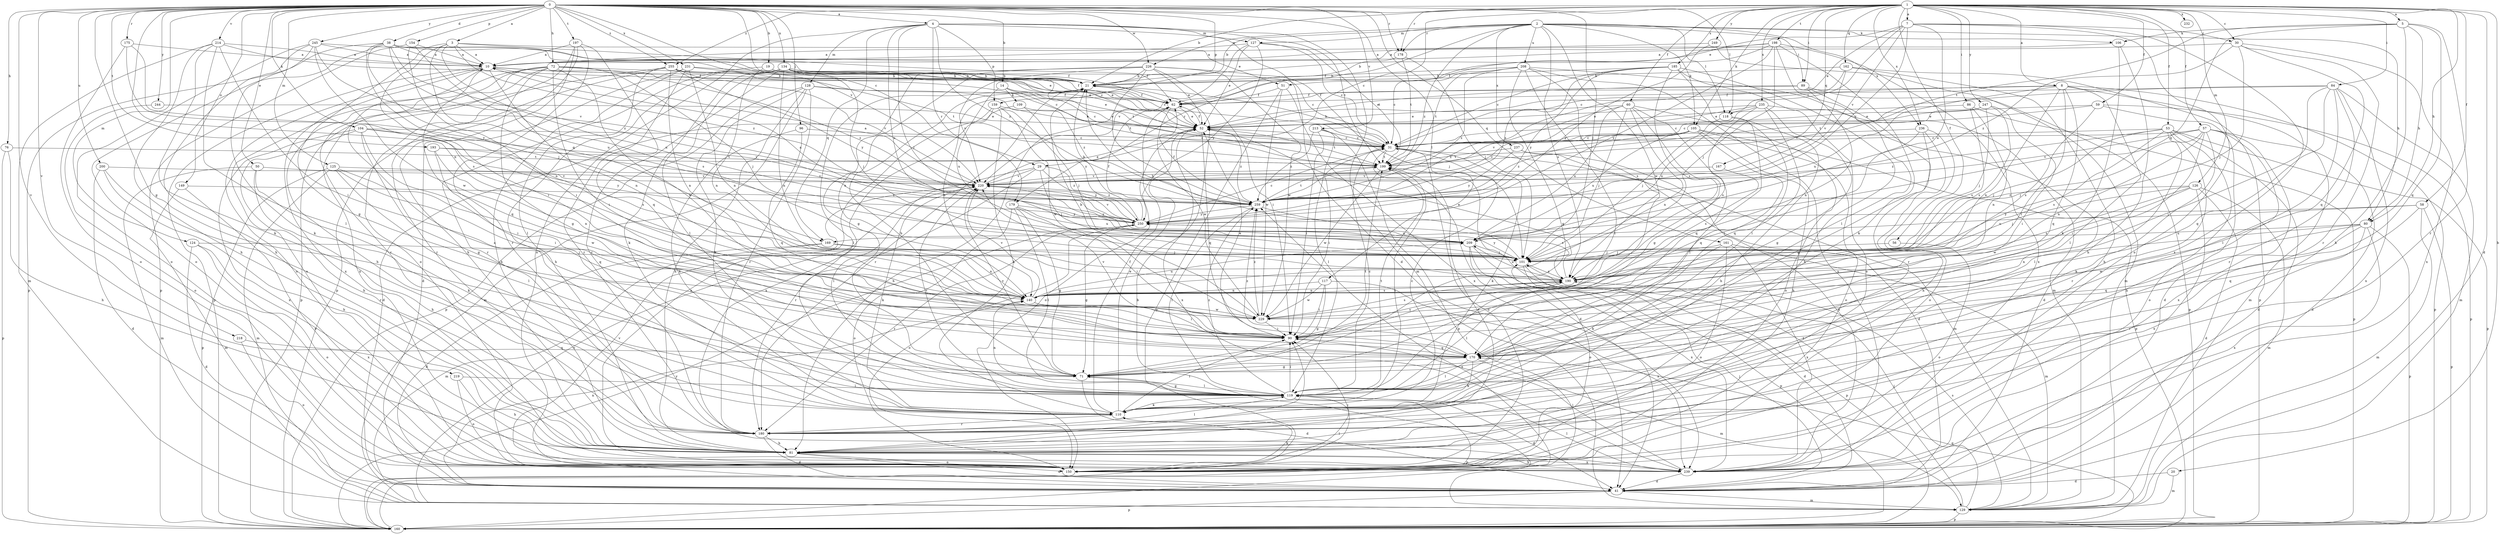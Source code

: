 strict digraph  {
0;
1;
2;
3;
4;
5;
7;
8;
10;
14;
19;
20;
21;
29;
30;
31;
38;
41;
50;
51;
52;
53;
56;
57;
58;
59;
60;
62;
71;
72;
76;
80;
81;
84;
86;
89;
90;
96;
101;
104;
105;
106;
109;
110;
117;
118;
119;
124;
125;
126;
127;
128;
129;
134;
140;
149;
150;
154;
159;
160;
161;
162;
167;
169;
170;
175;
178;
179;
180;
185;
190;
193;
197;
198;
199;
200;
208;
209;
213;
214;
218;
219;
220;
226;
229;
231;
232;
235;
236;
237;
239;
244;
245;
247;
249;
250;
255;
259;
0 -> 3  [label=a];
0 -> 4  [label=a];
0 -> 14  [label=b];
0 -> 19  [label=b];
0 -> 29  [label=c];
0 -> 38  [label=d];
0 -> 50  [label=e];
0 -> 71  [label=g];
0 -> 72  [label=h];
0 -> 76  [label=h];
0 -> 96  [label=j];
0 -> 101  [label=j];
0 -> 104  [label=k];
0 -> 117  [label=l];
0 -> 118  [label=l];
0 -> 124  [label=m];
0 -> 125  [label=m];
0 -> 134  [label=n];
0 -> 140  [label=n];
0 -> 149  [label=o];
0 -> 154  [label=p];
0 -> 159  [label=p];
0 -> 161  [label=q];
0 -> 175  [label=r];
0 -> 178  [label=r];
0 -> 193  [label=t];
0 -> 197  [label=t];
0 -> 200  [label=u];
0 -> 213  [label=v];
0 -> 214  [label=v];
0 -> 218  [label=v];
0 -> 219  [label=v];
0 -> 220  [label=v];
0 -> 226  [label=w];
0 -> 231  [label=x];
0 -> 244  [label=y];
0 -> 245  [label=y];
0 -> 255  [label=z];
1 -> 5  [label=a];
1 -> 7  [label=a];
1 -> 8  [label=a];
1 -> 20  [label=b];
1 -> 21  [label=b];
1 -> 29  [label=c];
1 -> 30  [label=c];
1 -> 41  [label=d];
1 -> 53  [label=f];
1 -> 56  [label=f];
1 -> 57  [label=f];
1 -> 58  [label=f];
1 -> 59  [label=f];
1 -> 60  [label=f];
1 -> 80  [label=h];
1 -> 84  [label=i];
1 -> 86  [label=i];
1 -> 89  [label=i];
1 -> 105  [label=k];
1 -> 126  [label=m];
1 -> 162  [label=q];
1 -> 167  [label=q];
1 -> 178  [label=r];
1 -> 185  [label=s];
1 -> 198  [label=t];
1 -> 232  [label=x];
1 -> 235  [label=x];
1 -> 236  [label=x];
1 -> 247  [label=y];
1 -> 249  [label=y];
1 -> 255  [label=z];
2 -> 21  [label=b];
2 -> 80  [label=h];
2 -> 89  [label=i];
2 -> 105  [label=k];
2 -> 106  [label=k];
2 -> 118  [label=l];
2 -> 127  [label=m];
2 -> 178  [label=r];
2 -> 179  [label=r];
2 -> 190  [label=s];
2 -> 208  [label=u];
2 -> 226  [label=w];
2 -> 229  [label=w];
2 -> 236  [label=x];
2 -> 237  [label=x];
2 -> 259  [label=z];
3 -> 10  [label=a];
3 -> 51  [label=e];
3 -> 62  [label=f];
3 -> 71  [label=g];
3 -> 90  [label=i];
3 -> 169  [label=q];
3 -> 209  [label=u];
3 -> 259  [label=z];
4 -> 41  [label=d];
4 -> 101  [label=j];
4 -> 127  [label=m];
4 -> 128  [label=m];
4 -> 129  [label=m];
4 -> 150  [label=o];
4 -> 159  [label=p];
4 -> 169  [label=q];
4 -> 179  [label=r];
4 -> 199  [label=t];
4 -> 209  [label=u];
4 -> 259  [label=z];
5 -> 80  [label=h];
5 -> 81  [label=h];
5 -> 106  [label=k];
5 -> 169  [label=q];
5 -> 170  [label=q];
5 -> 180  [label=r];
5 -> 199  [label=t];
7 -> 30  [label=c];
7 -> 51  [label=e];
7 -> 52  [label=e];
7 -> 150  [label=o];
7 -> 199  [label=t];
7 -> 209  [label=u];
7 -> 220  [label=v];
7 -> 239  [label=x];
7 -> 259  [label=z];
8 -> 62  [label=f];
8 -> 90  [label=i];
8 -> 118  [label=l];
8 -> 119  [label=l];
8 -> 129  [label=m];
8 -> 140  [label=n];
8 -> 160  [label=p];
8 -> 170  [label=q];
8 -> 209  [label=u];
10 -> 21  [label=b];
10 -> 31  [label=c];
10 -> 140  [label=n];
10 -> 150  [label=o];
10 -> 160  [label=p];
10 -> 170  [label=q];
10 -> 199  [label=t];
10 -> 239  [label=x];
14 -> 31  [label=c];
14 -> 52  [label=e];
14 -> 109  [label=k];
14 -> 199  [label=t];
14 -> 209  [label=u];
19 -> 21  [label=b];
19 -> 31  [label=c];
19 -> 62  [label=f];
19 -> 140  [label=n];
19 -> 180  [label=r];
20 -> 41  [label=d];
20 -> 129  [label=m];
21 -> 62  [label=f];
21 -> 119  [label=l];
21 -> 140  [label=n];
21 -> 180  [label=r];
29 -> 101  [label=j];
29 -> 119  [label=l];
29 -> 180  [label=r];
29 -> 220  [label=v];
29 -> 250  [label=y];
29 -> 259  [label=z];
30 -> 10  [label=a];
30 -> 101  [label=j];
30 -> 170  [label=q];
30 -> 180  [label=r];
30 -> 239  [label=x];
30 -> 259  [label=z];
31 -> 21  [label=b];
31 -> 41  [label=d];
31 -> 90  [label=i];
31 -> 110  [label=k];
31 -> 129  [label=m];
31 -> 150  [label=o];
31 -> 199  [label=t];
38 -> 10  [label=a];
38 -> 31  [label=c];
38 -> 52  [label=e];
38 -> 101  [label=j];
38 -> 140  [label=n];
38 -> 150  [label=o];
38 -> 160  [label=p];
38 -> 209  [label=u];
38 -> 259  [label=z];
41 -> 101  [label=j];
41 -> 129  [label=m];
41 -> 140  [label=n];
41 -> 160  [label=p];
41 -> 220  [label=v];
50 -> 81  [label=h];
50 -> 110  [label=k];
50 -> 129  [label=m];
50 -> 220  [label=v];
51 -> 62  [label=f];
51 -> 160  [label=p];
51 -> 229  [label=w];
51 -> 239  [label=x];
52 -> 31  [label=c];
52 -> 62  [label=f];
52 -> 150  [label=o];
52 -> 170  [label=q];
52 -> 199  [label=t];
52 -> 239  [label=x];
52 -> 259  [label=z];
53 -> 31  [label=c];
53 -> 41  [label=d];
53 -> 101  [label=j];
53 -> 119  [label=l];
53 -> 150  [label=o];
53 -> 160  [label=p];
53 -> 180  [label=r];
53 -> 190  [label=s];
53 -> 259  [label=z];
56 -> 101  [label=j];
56 -> 150  [label=o];
57 -> 31  [label=c];
57 -> 41  [label=d];
57 -> 81  [label=h];
57 -> 90  [label=i];
57 -> 101  [label=j];
57 -> 110  [label=k];
57 -> 140  [label=n];
57 -> 220  [label=v];
57 -> 239  [label=x];
58 -> 129  [label=m];
58 -> 160  [label=p];
58 -> 170  [label=q];
58 -> 209  [label=u];
58 -> 250  [label=y];
59 -> 31  [label=c];
59 -> 41  [label=d];
59 -> 52  [label=e];
59 -> 160  [label=p];
59 -> 190  [label=s];
60 -> 52  [label=e];
60 -> 71  [label=g];
60 -> 101  [label=j];
60 -> 119  [label=l];
60 -> 140  [label=n];
60 -> 150  [label=o];
60 -> 209  [label=u];
60 -> 259  [label=z];
62 -> 52  [label=e];
62 -> 81  [label=h];
62 -> 229  [label=w];
71 -> 21  [label=b];
71 -> 41  [label=d];
71 -> 119  [label=l];
71 -> 199  [label=t];
71 -> 220  [label=v];
72 -> 21  [label=b];
72 -> 71  [label=g];
72 -> 81  [label=h];
72 -> 90  [label=i];
72 -> 101  [label=j];
72 -> 150  [label=o];
72 -> 180  [label=r];
72 -> 229  [label=w];
72 -> 239  [label=x];
72 -> 259  [label=z];
76 -> 81  [label=h];
76 -> 160  [label=p];
76 -> 199  [label=t];
80 -> 140  [label=n];
80 -> 160  [label=p];
80 -> 170  [label=q];
80 -> 180  [label=r];
80 -> 209  [label=u];
80 -> 229  [label=w];
80 -> 239  [label=x];
81 -> 41  [label=d];
81 -> 90  [label=i];
81 -> 150  [label=o];
81 -> 199  [label=t];
81 -> 239  [label=x];
84 -> 62  [label=f];
84 -> 90  [label=i];
84 -> 119  [label=l];
84 -> 129  [label=m];
84 -> 170  [label=q];
84 -> 180  [label=r];
84 -> 199  [label=t];
84 -> 239  [label=x];
86 -> 52  [label=e];
86 -> 140  [label=n];
86 -> 160  [label=p];
86 -> 190  [label=s];
89 -> 52  [label=e];
89 -> 62  [label=f];
89 -> 140  [label=n];
89 -> 160  [label=p];
89 -> 180  [label=r];
90 -> 52  [label=e];
90 -> 170  [label=q];
90 -> 190  [label=s];
90 -> 220  [label=v];
96 -> 31  [label=c];
96 -> 110  [label=k];
96 -> 170  [label=q];
101 -> 21  [label=b];
101 -> 41  [label=d];
101 -> 160  [label=p];
101 -> 190  [label=s];
101 -> 250  [label=y];
104 -> 31  [label=c];
104 -> 71  [label=g];
104 -> 81  [label=h];
104 -> 90  [label=i];
104 -> 190  [label=s];
104 -> 220  [label=v];
104 -> 239  [label=x];
105 -> 31  [label=c];
105 -> 81  [label=h];
105 -> 150  [label=o];
105 -> 160  [label=p];
105 -> 170  [label=q];
105 -> 209  [label=u];
105 -> 220  [label=v];
105 -> 259  [label=z];
106 -> 10  [label=a];
106 -> 81  [label=h];
106 -> 110  [label=k];
109 -> 41  [label=d];
109 -> 52  [label=e];
109 -> 250  [label=y];
110 -> 10  [label=a];
110 -> 31  [label=c];
110 -> 52  [label=e];
110 -> 62  [label=f];
110 -> 90  [label=i];
110 -> 180  [label=r];
110 -> 199  [label=t];
117 -> 71  [label=g];
117 -> 90  [label=i];
117 -> 140  [label=n];
117 -> 229  [label=w];
117 -> 239  [label=x];
118 -> 81  [label=h];
118 -> 101  [label=j];
118 -> 170  [label=q];
119 -> 31  [label=c];
119 -> 41  [label=d];
119 -> 71  [label=g];
119 -> 90  [label=i];
119 -> 110  [label=k];
119 -> 140  [label=n];
119 -> 160  [label=p];
119 -> 199  [label=t];
119 -> 220  [label=v];
119 -> 259  [label=z];
124 -> 41  [label=d];
124 -> 101  [label=j];
124 -> 150  [label=o];
124 -> 239  [label=x];
125 -> 119  [label=l];
125 -> 129  [label=m];
125 -> 160  [label=p];
125 -> 170  [label=q];
125 -> 220  [label=v];
125 -> 229  [label=w];
126 -> 41  [label=d];
126 -> 101  [label=j];
126 -> 129  [label=m];
126 -> 190  [label=s];
126 -> 229  [label=w];
126 -> 239  [label=x];
126 -> 259  [label=z];
127 -> 10  [label=a];
127 -> 31  [label=c];
127 -> 52  [label=e];
127 -> 199  [label=t];
127 -> 220  [label=v];
127 -> 250  [label=y];
128 -> 62  [label=f];
128 -> 81  [label=h];
128 -> 110  [label=k];
128 -> 129  [label=m];
128 -> 160  [label=p];
128 -> 180  [label=r];
128 -> 259  [label=z];
129 -> 21  [label=b];
129 -> 101  [label=j];
129 -> 160  [label=p];
129 -> 190  [label=s];
129 -> 199  [label=t];
129 -> 220  [label=v];
134 -> 21  [label=b];
134 -> 31  [label=c];
134 -> 81  [label=h];
134 -> 101  [label=j];
134 -> 110  [label=k];
134 -> 119  [label=l];
134 -> 140  [label=n];
134 -> 180  [label=r];
134 -> 199  [label=t];
140 -> 90  [label=i];
140 -> 190  [label=s];
140 -> 209  [label=u];
140 -> 220  [label=v];
140 -> 229  [label=w];
149 -> 129  [label=m];
149 -> 150  [label=o];
149 -> 259  [label=z];
150 -> 90  [label=i];
150 -> 110  [label=k];
150 -> 119  [label=l];
154 -> 10  [label=a];
154 -> 90  [label=i];
154 -> 160  [label=p];
154 -> 190  [label=s];
159 -> 52  [label=e];
159 -> 101  [label=j];
159 -> 110  [label=k];
159 -> 150  [label=o];
159 -> 229  [label=w];
159 -> 239  [label=x];
160 -> 170  [label=q];
160 -> 250  [label=y];
160 -> 259  [label=z];
161 -> 101  [label=j];
161 -> 110  [label=k];
161 -> 129  [label=m];
161 -> 150  [label=o];
161 -> 239  [label=x];
162 -> 21  [label=b];
162 -> 31  [label=c];
162 -> 81  [label=h];
162 -> 160  [label=p];
162 -> 220  [label=v];
167 -> 190  [label=s];
167 -> 220  [label=v];
169 -> 41  [label=d];
169 -> 101  [label=j];
169 -> 129  [label=m];
169 -> 140  [label=n];
170 -> 71  [label=g];
170 -> 110  [label=k];
170 -> 119  [label=l];
170 -> 129  [label=m];
170 -> 259  [label=z];
175 -> 10  [label=a];
175 -> 150  [label=o];
175 -> 190  [label=s];
175 -> 250  [label=y];
178 -> 62  [label=f];
178 -> 101  [label=j];
178 -> 199  [label=t];
179 -> 71  [label=g];
179 -> 90  [label=i];
179 -> 119  [label=l];
179 -> 150  [label=o];
179 -> 209  [label=u];
179 -> 250  [label=y];
180 -> 41  [label=d];
180 -> 81  [label=h];
180 -> 119  [label=l];
185 -> 21  [label=b];
185 -> 31  [label=c];
185 -> 81  [label=h];
185 -> 119  [label=l];
185 -> 150  [label=o];
185 -> 190  [label=s];
185 -> 250  [label=y];
185 -> 259  [label=z];
190 -> 52  [label=e];
190 -> 119  [label=l];
190 -> 140  [label=n];
190 -> 209  [label=u];
193 -> 90  [label=i];
193 -> 140  [label=n];
193 -> 199  [label=t];
193 -> 250  [label=y];
197 -> 10  [label=a];
197 -> 81  [label=h];
197 -> 150  [label=o];
197 -> 160  [label=p];
197 -> 170  [label=q];
197 -> 180  [label=r];
198 -> 10  [label=a];
198 -> 21  [label=b];
198 -> 62  [label=f];
198 -> 101  [label=j];
198 -> 110  [label=k];
198 -> 119  [label=l];
198 -> 239  [label=x];
198 -> 250  [label=y];
199 -> 220  [label=v];
199 -> 229  [label=w];
200 -> 41  [label=d];
200 -> 81  [label=h];
200 -> 180  [label=r];
200 -> 220  [label=v];
208 -> 21  [label=b];
208 -> 31  [label=c];
208 -> 71  [label=g];
208 -> 119  [label=l];
208 -> 129  [label=m];
208 -> 190  [label=s];
208 -> 199  [label=t];
208 -> 239  [label=x];
208 -> 259  [label=z];
209 -> 101  [label=j];
209 -> 150  [label=o];
209 -> 160  [label=p];
209 -> 220  [label=v];
209 -> 239  [label=x];
213 -> 31  [label=c];
213 -> 90  [label=i];
213 -> 119  [label=l];
213 -> 160  [label=p];
213 -> 259  [label=z];
214 -> 10  [label=a];
214 -> 62  [label=f];
214 -> 81  [label=h];
214 -> 90  [label=i];
214 -> 110  [label=k];
214 -> 119  [label=l];
214 -> 129  [label=m];
218 -> 150  [label=o];
218 -> 170  [label=q];
219 -> 81  [label=h];
219 -> 119  [label=l];
219 -> 150  [label=o];
220 -> 10  [label=a];
220 -> 52  [label=e];
220 -> 110  [label=k];
220 -> 259  [label=z];
226 -> 21  [label=b];
226 -> 52  [label=e];
226 -> 71  [label=g];
226 -> 90  [label=i];
226 -> 101  [label=j];
226 -> 140  [label=n];
226 -> 220  [label=v];
226 -> 229  [label=w];
226 -> 259  [label=z];
229 -> 21  [label=b];
229 -> 90  [label=i];
229 -> 190  [label=s];
229 -> 259  [label=z];
231 -> 21  [label=b];
231 -> 41  [label=d];
231 -> 52  [label=e];
231 -> 81  [label=h];
231 -> 140  [label=n];
231 -> 180  [label=r];
235 -> 41  [label=d];
235 -> 52  [label=e];
235 -> 71  [label=g];
235 -> 170  [label=q];
235 -> 190  [label=s];
235 -> 209  [label=u];
235 -> 220  [label=v];
236 -> 31  [label=c];
236 -> 71  [label=g];
236 -> 81  [label=h];
236 -> 90  [label=i];
236 -> 150  [label=o];
237 -> 41  [label=d];
237 -> 199  [label=t];
237 -> 239  [label=x];
237 -> 250  [label=y];
239 -> 41  [label=d];
239 -> 81  [label=h];
239 -> 90  [label=i];
239 -> 119  [label=l];
244 -> 52  [label=e];
244 -> 150  [label=o];
245 -> 10  [label=a];
245 -> 62  [label=f];
245 -> 81  [label=h];
245 -> 110  [label=k];
245 -> 150  [label=o];
245 -> 220  [label=v];
245 -> 229  [label=w];
247 -> 31  [label=c];
247 -> 52  [label=e];
247 -> 90  [label=i];
247 -> 101  [label=j];
247 -> 190  [label=s];
249 -> 10  [label=a];
249 -> 129  [label=m];
249 -> 250  [label=y];
250 -> 10  [label=a];
250 -> 21  [label=b];
250 -> 31  [label=c];
250 -> 62  [label=f];
250 -> 71  [label=g];
250 -> 150  [label=o];
250 -> 180  [label=r];
250 -> 209  [label=u];
250 -> 220  [label=v];
255 -> 21  [label=b];
255 -> 52  [label=e];
255 -> 119  [label=l];
255 -> 140  [label=n];
255 -> 160  [label=p];
255 -> 180  [label=r];
255 -> 220  [label=v];
255 -> 250  [label=y];
259 -> 62  [label=f];
259 -> 119  [label=l];
259 -> 190  [label=s];
259 -> 199  [label=t];
259 -> 250  [label=y];
}
